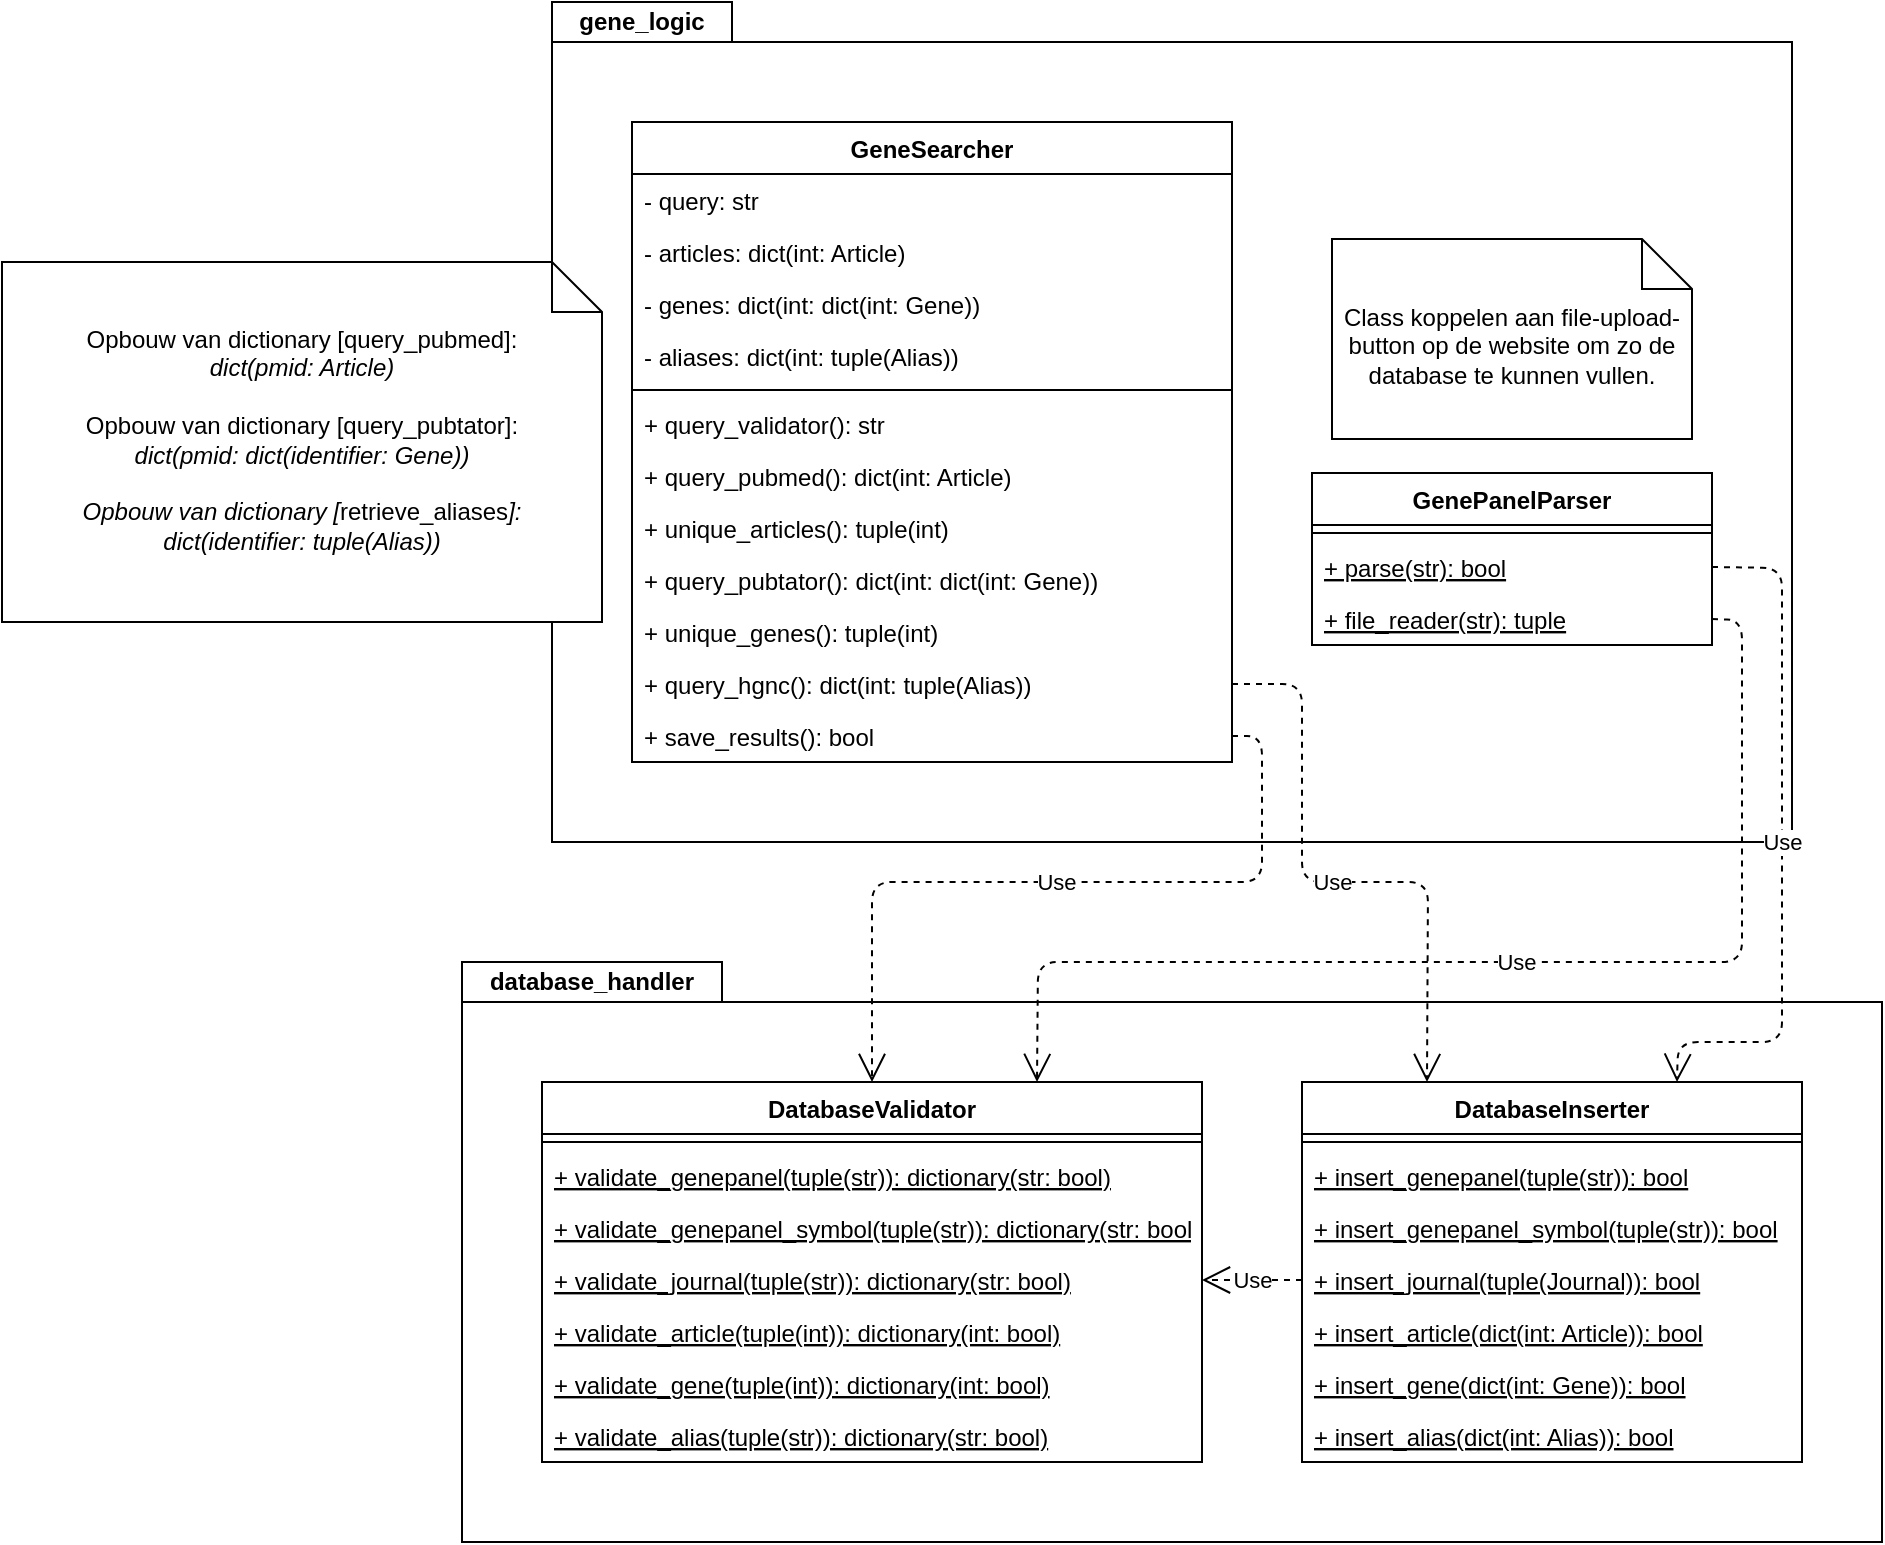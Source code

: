 <mxfile version="14.6.9" type="github">
  <diagram id="1hknxLrhpwc-yV2FEyyy" name="Page-1">
    <mxGraphModel dx="712" dy="397" grid="1" gridSize="10" guides="1" tooltips="1" connect="1" arrows="1" fold="1" page="1" pageScale="1" pageWidth="4681" pageHeight="3300" math="0" shadow="0">
      <root>
        <mxCell id="0" />
        <mxCell id="1" parent="0" />
        <mxCell id="To9p0tpYOEMSc6cLuSkY-48" value="" style="group" parent="1" vertex="1" connectable="0">
          <mxGeometry x="430" y="700" width="710" height="290" as="geometry" />
        </mxCell>
        <mxCell id="To9p0tpYOEMSc6cLuSkY-25" value="" style="shape=folder;fontStyle=1;spacingTop=10;tabWidth=130;tabHeight=20;tabPosition=left;html=1;" parent="To9p0tpYOEMSc6cLuSkY-48" vertex="1">
          <mxGeometry width="710" height="290" as="geometry" />
        </mxCell>
        <mxCell id="To9p0tpYOEMSc6cLuSkY-26" value="DatabaseValidator" style="swimlane;fontStyle=1;align=center;verticalAlign=top;childLayout=stackLayout;horizontal=1;startSize=26;horizontalStack=0;resizeParent=1;resizeParentMax=0;resizeLast=0;collapsible=1;marginBottom=0;" parent="To9p0tpYOEMSc6cLuSkY-48" vertex="1">
          <mxGeometry x="40" y="60" width="330" height="190" as="geometry" />
        </mxCell>
        <mxCell id="To9p0tpYOEMSc6cLuSkY-28" value="" style="line;strokeWidth=1;fillColor=none;align=left;verticalAlign=middle;spacingTop=-1;spacingLeft=3;spacingRight=3;rotatable=0;labelPosition=right;points=[];portConstraint=eastwest;" parent="To9p0tpYOEMSc6cLuSkY-26" vertex="1">
          <mxGeometry y="26" width="330" height="8" as="geometry" />
        </mxCell>
        <mxCell id="To9p0tpYOEMSc6cLuSkY-32" value="+ validate_genepanel(tuple(str)): dictionary(str: bool)" style="text;strokeColor=none;fillColor=none;align=left;verticalAlign=top;spacingLeft=4;spacingRight=4;overflow=hidden;rotatable=0;points=[[0,0.5],[1,0.5]];portConstraint=eastwest;fontStyle=4" parent="To9p0tpYOEMSc6cLuSkY-26" vertex="1">
          <mxGeometry y="34" width="330" height="26" as="geometry" />
        </mxCell>
        <mxCell id="To9p0tpYOEMSc6cLuSkY-33" value="+ validate_genepanel_symbol(tuple(str)): dictionary(str: bool)" style="text;strokeColor=none;fillColor=none;align=left;verticalAlign=top;spacingLeft=4;spacingRight=4;overflow=hidden;rotatable=0;points=[[0,0.5],[1,0.5]];portConstraint=eastwest;fontStyle=4" parent="To9p0tpYOEMSc6cLuSkY-26" vertex="1">
          <mxGeometry y="60" width="330" height="26" as="geometry" />
        </mxCell>
        <mxCell id="To9p0tpYOEMSc6cLuSkY-34" value="+ validate_journal(tuple(str)): dictionary(str: bool)" style="text;strokeColor=none;fillColor=none;align=left;verticalAlign=top;spacingLeft=4;spacingRight=4;overflow=hidden;rotatable=0;points=[[0,0.5],[1,0.5]];portConstraint=eastwest;fontStyle=4" parent="To9p0tpYOEMSc6cLuSkY-26" vertex="1">
          <mxGeometry y="86" width="330" height="26" as="geometry" />
        </mxCell>
        <mxCell id="To9p0tpYOEMSc6cLuSkY-29" value="+ validate_article(tuple(int)): dictionary(int: bool)" style="text;strokeColor=none;fillColor=none;align=left;verticalAlign=top;spacingLeft=4;spacingRight=4;overflow=hidden;rotatable=0;points=[[0,0.5],[1,0.5]];portConstraint=eastwest;fontStyle=4" parent="To9p0tpYOEMSc6cLuSkY-26" vertex="1">
          <mxGeometry y="112" width="330" height="26" as="geometry" />
        </mxCell>
        <mxCell id="To9p0tpYOEMSc6cLuSkY-30" value="+ validate_gene(tuple(int)): dictionary(int: bool)" style="text;strokeColor=none;fillColor=none;align=left;verticalAlign=top;spacingLeft=4;spacingRight=4;overflow=hidden;rotatable=0;points=[[0,0.5],[1,0.5]];portConstraint=eastwest;fontStyle=4" parent="To9p0tpYOEMSc6cLuSkY-26" vertex="1">
          <mxGeometry y="138" width="330" height="26" as="geometry" />
        </mxCell>
        <mxCell id="To9p0tpYOEMSc6cLuSkY-31" value="+ validate_alias(tuple(str)): dictionary(str: bool)" style="text;strokeColor=none;fillColor=none;align=left;verticalAlign=top;spacingLeft=4;spacingRight=4;overflow=hidden;rotatable=0;points=[[0,0.5],[1,0.5]];portConstraint=eastwest;fontStyle=4" parent="To9p0tpYOEMSc6cLuSkY-26" vertex="1">
          <mxGeometry y="164" width="330" height="26" as="geometry" />
        </mxCell>
        <mxCell id="To9p0tpYOEMSc6cLuSkY-35" value="DatabaseInserter" style="swimlane;fontStyle=1;align=center;verticalAlign=top;childLayout=stackLayout;horizontal=1;startSize=26;horizontalStack=0;resizeParent=1;resizeParentMax=0;resizeLast=0;collapsible=1;marginBottom=0;" parent="To9p0tpYOEMSc6cLuSkY-48" vertex="1">
          <mxGeometry x="420" y="60" width="250" height="190" as="geometry" />
        </mxCell>
        <mxCell id="To9p0tpYOEMSc6cLuSkY-37" value="" style="line;strokeWidth=1;fillColor=none;align=left;verticalAlign=middle;spacingTop=-1;spacingLeft=3;spacingRight=3;rotatable=0;labelPosition=right;points=[];portConstraint=eastwest;" parent="To9p0tpYOEMSc6cLuSkY-35" vertex="1">
          <mxGeometry y="26" width="250" height="8" as="geometry" />
        </mxCell>
        <mxCell id="To9p0tpYOEMSc6cLuSkY-38" value="+ insert_genepanel(tuple(str)): bool" style="text;strokeColor=none;fillColor=none;align=left;verticalAlign=top;spacingLeft=4;spacingRight=4;overflow=hidden;rotatable=0;points=[[0,0.5],[1,0.5]];portConstraint=eastwest;fontStyle=4" parent="To9p0tpYOEMSc6cLuSkY-35" vertex="1">
          <mxGeometry y="34" width="250" height="26" as="geometry" />
        </mxCell>
        <mxCell id="To9p0tpYOEMSc6cLuSkY-39" value="+ insert_genepanel_symbol(tuple(str)): bool" style="text;strokeColor=none;fillColor=none;align=left;verticalAlign=top;spacingLeft=4;spacingRight=4;overflow=hidden;rotatable=0;points=[[0,0.5],[1,0.5]];portConstraint=eastwest;fontStyle=4" parent="To9p0tpYOEMSc6cLuSkY-35" vertex="1">
          <mxGeometry y="60" width="250" height="26" as="geometry" />
        </mxCell>
        <mxCell id="To9p0tpYOEMSc6cLuSkY-41" value="+ insert_journal(tuple(Journal)): bool" style="text;strokeColor=none;fillColor=none;align=left;verticalAlign=top;spacingLeft=4;spacingRight=4;overflow=hidden;rotatable=0;points=[[0,0.5],[1,0.5]];portConstraint=eastwest;fontStyle=4" parent="To9p0tpYOEMSc6cLuSkY-35" vertex="1">
          <mxGeometry y="86" width="250" height="26" as="geometry" />
        </mxCell>
        <mxCell id="To9p0tpYOEMSc6cLuSkY-42" value="+ insert_article(dict(int: Article)): bool" style="text;strokeColor=none;fillColor=none;align=left;verticalAlign=top;spacingLeft=4;spacingRight=4;overflow=hidden;rotatable=0;points=[[0,0.5],[1,0.5]];portConstraint=eastwest;fontStyle=4" parent="To9p0tpYOEMSc6cLuSkY-35" vertex="1">
          <mxGeometry y="112" width="250" height="26" as="geometry" />
        </mxCell>
        <mxCell id="To9p0tpYOEMSc6cLuSkY-43" value="+ insert_gene(dict(int: Gene)): bool" style="text;strokeColor=none;fillColor=none;align=left;verticalAlign=top;spacingLeft=4;spacingRight=4;overflow=hidden;rotatable=0;points=[[0,0.5],[1,0.5]];portConstraint=eastwest;fontStyle=4" parent="To9p0tpYOEMSc6cLuSkY-35" vertex="1">
          <mxGeometry y="138" width="250" height="26" as="geometry" />
        </mxCell>
        <mxCell id="To9p0tpYOEMSc6cLuSkY-44" value="+ insert_alias(dict(int: Alias)): bool" style="text;strokeColor=none;fillColor=none;align=left;verticalAlign=top;spacingLeft=4;spacingRight=4;overflow=hidden;rotatable=0;points=[[0,0.5],[1,0.5]];portConstraint=eastwest;fontStyle=4" parent="To9p0tpYOEMSc6cLuSkY-35" vertex="1">
          <mxGeometry y="164" width="250" height="26" as="geometry" />
        </mxCell>
        <mxCell id="To9p0tpYOEMSc6cLuSkY-46" value="&lt;b&gt;database_handler&lt;/b&gt;" style="text;html=1;strokeColor=none;fillColor=none;align=center;verticalAlign=middle;whiteSpace=wrap;rounded=0;" parent="To9p0tpYOEMSc6cLuSkY-48" vertex="1">
          <mxGeometry width="130" height="20" as="geometry" />
        </mxCell>
        <mxCell id="To9p0tpYOEMSc6cLuSkY-62" value="Use" style="endArrow=open;endSize=12;dashed=1;html=1;exitX=0;exitY=0.5;exitDx=0;exitDy=0;entryX=1;entryY=0.5;entryDx=0;entryDy=0;" parent="To9p0tpYOEMSc6cLuSkY-48" source="To9p0tpYOEMSc6cLuSkY-41" target="To9p0tpYOEMSc6cLuSkY-34" edge="1">
          <mxGeometry width="160" relative="1" as="geometry">
            <mxPoint x="380" y="90" as="sourcePoint" />
            <mxPoint x="540" y="90" as="targetPoint" />
          </mxGeometry>
        </mxCell>
        <mxCell id="To9p0tpYOEMSc6cLuSkY-56" value="" style="group" parent="1" vertex="1" connectable="0">
          <mxGeometry x="475" y="220" width="620" height="420" as="geometry" />
        </mxCell>
        <mxCell id="To9p0tpYOEMSc6cLuSkY-24" value="" style="shape=folder;fontStyle=1;spacingTop=10;tabWidth=90;tabHeight=20;tabPosition=left;html=1;" parent="To9p0tpYOEMSc6cLuSkY-56" vertex="1">
          <mxGeometry width="620" height="420" as="geometry" />
        </mxCell>
        <mxCell id="To9p0tpYOEMSc6cLuSkY-13" value="GeneSearcher" style="swimlane;fontStyle=1;align=center;verticalAlign=top;childLayout=stackLayout;horizontal=1;startSize=26;horizontalStack=0;resizeParent=1;resizeParentMax=0;resizeLast=0;collapsible=1;marginBottom=0;" parent="To9p0tpYOEMSc6cLuSkY-56" vertex="1">
          <mxGeometry x="40" y="60" width="300" height="320" as="geometry" />
        </mxCell>
        <mxCell id="To9p0tpYOEMSc6cLuSkY-49" value="- query: str" style="text;strokeColor=none;fillColor=none;align=left;verticalAlign=top;spacingLeft=4;spacingRight=4;overflow=hidden;rotatable=0;points=[[0,0.5],[1,0.5]];portConstraint=eastwest;" parent="To9p0tpYOEMSc6cLuSkY-13" vertex="1">
          <mxGeometry y="26" width="300" height="26" as="geometry" />
        </mxCell>
        <mxCell id="To9p0tpYOEMSc6cLuSkY-50" value="- articles: dict(int: Article)" style="text;strokeColor=none;fillColor=none;align=left;verticalAlign=top;spacingLeft=4;spacingRight=4;overflow=hidden;rotatable=0;points=[[0,0.5],[1,0.5]];portConstraint=eastwest;" parent="To9p0tpYOEMSc6cLuSkY-13" vertex="1">
          <mxGeometry y="52" width="300" height="26" as="geometry" />
        </mxCell>
        <mxCell id="To9p0tpYOEMSc6cLuSkY-51" value="- genes: dict(int: dict(int: Gene))" style="text;strokeColor=none;fillColor=none;align=left;verticalAlign=top;spacingLeft=4;spacingRight=4;overflow=hidden;rotatable=0;points=[[0,0.5],[1,0.5]];portConstraint=eastwest;" parent="To9p0tpYOEMSc6cLuSkY-13" vertex="1">
          <mxGeometry y="78" width="300" height="26" as="geometry" />
        </mxCell>
        <mxCell id="To9p0tpYOEMSc6cLuSkY-52" value="- aliases: dict(int: tuple(Alias))" style="text;strokeColor=none;fillColor=none;align=left;verticalAlign=top;spacingLeft=4;spacingRight=4;overflow=hidden;rotatable=0;points=[[0,0.5],[1,0.5]];portConstraint=eastwest;" parent="To9p0tpYOEMSc6cLuSkY-13" vertex="1">
          <mxGeometry y="104" width="300" height="26" as="geometry" />
        </mxCell>
        <mxCell id="To9p0tpYOEMSc6cLuSkY-15" value="" style="line;strokeWidth=1;fillColor=none;align=left;verticalAlign=middle;spacingTop=-1;spacingLeft=3;spacingRight=3;rotatable=0;labelPosition=right;points=[];portConstraint=eastwest;" parent="To9p0tpYOEMSc6cLuSkY-13" vertex="1">
          <mxGeometry y="130" width="300" height="8" as="geometry" />
        </mxCell>
        <mxCell id="To9p0tpYOEMSc6cLuSkY-16" value="+ query_validator(): str" style="text;strokeColor=none;fillColor=none;align=left;verticalAlign=top;spacingLeft=4;spacingRight=4;overflow=hidden;rotatable=0;points=[[0,0.5],[1,0.5]];portConstraint=eastwest;fontStyle=0" parent="To9p0tpYOEMSc6cLuSkY-13" vertex="1">
          <mxGeometry y="138" width="300" height="26" as="geometry" />
        </mxCell>
        <mxCell id="To9p0tpYOEMSc6cLuSkY-17" value="+ query_pubmed(): dict(int: Article)" style="text;strokeColor=none;fillColor=none;align=left;verticalAlign=top;spacingLeft=4;spacingRight=4;overflow=hidden;rotatable=0;points=[[0,0.5],[1,0.5]];portConstraint=eastwest;fontStyle=0" parent="To9p0tpYOEMSc6cLuSkY-13" vertex="1">
          <mxGeometry y="164" width="300" height="26" as="geometry" />
        </mxCell>
        <mxCell id="To9p0tpYOEMSc6cLuSkY-20" value="+ unique_articles(): tuple(int)" style="text;strokeColor=none;fillColor=none;align=left;verticalAlign=top;spacingLeft=4;spacingRight=4;overflow=hidden;rotatable=0;points=[[0,0.5],[1,0.5]];portConstraint=eastwest;fontStyle=0" parent="To9p0tpYOEMSc6cLuSkY-13" vertex="1">
          <mxGeometry y="190" width="300" height="26" as="geometry" />
        </mxCell>
        <mxCell id="To9p0tpYOEMSc6cLuSkY-18" value="+ query_pubtator(): dict(int: dict(int: Gene))" style="text;strokeColor=none;fillColor=none;align=left;verticalAlign=top;spacingLeft=4;spacingRight=4;overflow=hidden;rotatable=0;points=[[0,0.5],[1,0.5]];portConstraint=eastwest;fontStyle=0" parent="To9p0tpYOEMSc6cLuSkY-13" vertex="1">
          <mxGeometry y="216" width="300" height="26" as="geometry" />
        </mxCell>
        <mxCell id="To9p0tpYOEMSc6cLuSkY-21" value="+ unique_genes(): tuple(int)" style="text;strokeColor=none;fillColor=none;align=left;verticalAlign=top;spacingLeft=4;spacingRight=4;overflow=hidden;rotatable=0;points=[[0,0.5],[1,0.5]];portConstraint=eastwest;fontStyle=0" parent="To9p0tpYOEMSc6cLuSkY-13" vertex="1">
          <mxGeometry y="242" width="300" height="26" as="geometry" />
        </mxCell>
        <mxCell id="To9p0tpYOEMSc6cLuSkY-22" value="+ query_hgnc(): dict(int: tuple(Alias))" style="text;strokeColor=none;fillColor=none;align=left;verticalAlign=top;spacingLeft=4;spacingRight=4;overflow=hidden;rotatable=0;points=[[0,0.5],[1,0.5]];portConstraint=eastwest;fontStyle=0" parent="To9p0tpYOEMSc6cLuSkY-13" vertex="1">
          <mxGeometry y="268" width="300" height="26" as="geometry" />
        </mxCell>
        <mxCell id="To9p0tpYOEMSc6cLuSkY-53" value="+ save_results(): bool" style="text;strokeColor=none;fillColor=none;align=left;verticalAlign=top;spacingLeft=4;spacingRight=4;overflow=hidden;rotatable=0;points=[[0,0.5],[1,0.5]];portConstraint=eastwest;" parent="To9p0tpYOEMSc6cLuSkY-13" vertex="1">
          <mxGeometry y="294" width="300" height="26" as="geometry" />
        </mxCell>
        <mxCell id="To9p0tpYOEMSc6cLuSkY-47" value="gene_logic" style="text;html=1;strokeColor=none;fillColor=none;align=center;verticalAlign=middle;whiteSpace=wrap;rounded=0;fontStyle=1" parent="To9p0tpYOEMSc6cLuSkY-56" vertex="1">
          <mxGeometry width="90" height="20" as="geometry" />
        </mxCell>
        <mxCell id="To9p0tpYOEMSc6cLuSkY-55" value="" style="group" parent="To9p0tpYOEMSc6cLuSkY-56" vertex="1" connectable="0">
          <mxGeometry x="380" y="118.5" width="200" height="203" as="geometry" />
        </mxCell>
        <mxCell id="To9p0tpYOEMSc6cLuSkY-1" value="GenePanelParser" style="swimlane;fontStyle=1;align=center;verticalAlign=top;childLayout=stackLayout;horizontal=1;startSize=26;horizontalStack=0;resizeParent=1;resizeParentMax=0;resizeLast=0;collapsible=1;marginBottom=0;" parent="To9p0tpYOEMSc6cLuSkY-55" vertex="1">
          <mxGeometry y="117" width="200" height="86" as="geometry" />
        </mxCell>
        <mxCell id="To9p0tpYOEMSc6cLuSkY-3" value="" style="line;strokeWidth=1;fillColor=none;align=left;verticalAlign=middle;spacingTop=-1;spacingLeft=3;spacingRight=3;rotatable=0;labelPosition=right;points=[];portConstraint=eastwest;" parent="To9p0tpYOEMSc6cLuSkY-1" vertex="1">
          <mxGeometry y="26" width="200" height="8" as="geometry" />
        </mxCell>
        <mxCell id="To9p0tpYOEMSc6cLuSkY-4" value="+ parse(str): bool" style="text;strokeColor=none;fillColor=none;align=left;verticalAlign=top;spacingLeft=4;spacingRight=4;overflow=hidden;rotatable=0;points=[[0,0.5],[1,0.5]];portConstraint=eastwest;fontStyle=4" parent="To9p0tpYOEMSc6cLuSkY-1" vertex="1">
          <mxGeometry y="34" width="200" height="26" as="geometry" />
        </mxCell>
        <mxCell id="To9p0tpYOEMSc6cLuSkY-5" value="+ file_reader(str): tuple" style="text;strokeColor=none;fillColor=none;align=left;verticalAlign=top;spacingLeft=4;spacingRight=4;overflow=hidden;rotatable=0;points=[[0,0.5],[1,0.5]];portConstraint=eastwest;fontStyle=4" parent="To9p0tpYOEMSc6cLuSkY-1" vertex="1">
          <mxGeometry y="60" width="200" height="26" as="geometry" />
        </mxCell>
        <mxCell id="To9p0tpYOEMSc6cLuSkY-23" value="&lt;span style=&quot;text-align: left&quot;&gt;Class koppelen aan file-upload-button op de website om zo de database te kunnen vullen.&lt;/span&gt;" style="shape=note2;boundedLbl=1;whiteSpace=wrap;html=1;size=25;verticalAlign=top;align=center;" parent="To9p0tpYOEMSc6cLuSkY-55" vertex="1">
          <mxGeometry x="10" width="180" height="100" as="geometry" />
        </mxCell>
        <mxCell id="To9p0tpYOEMSc6cLuSkY-19" value="Opbouw van dictionary [query_pubmed]:&lt;br&gt;&lt;i&gt;dict(pmid: Article)&lt;/i&gt;&lt;br&gt;&lt;br&gt;Opbouw van dictionary [query_pubtator]:&lt;br&gt;&lt;i&gt;dict(pmid: dict(identifier: Gene))&lt;br&gt;&lt;br&gt;Opbouw van dictionary [&lt;/i&gt;&lt;span style=&quot;text-align: left&quot;&gt;retrieve_aliases&lt;/span&gt;&lt;i&gt;]:&lt;br&gt;dict(identifier: tuple(Alias))&lt;br&gt;&lt;/i&gt;" style="shape=note2;boundedLbl=1;whiteSpace=wrap;html=1;size=25;verticalAlign=top;align=center;" parent="1" vertex="1">
          <mxGeometry x="200" y="350" width="300" height="180" as="geometry" />
        </mxCell>
        <mxCell id="To9p0tpYOEMSc6cLuSkY-58" value="Use" style="endArrow=open;endSize=12;dashed=1;html=1;exitX=1;exitY=0.5;exitDx=0;exitDy=0;entryX=0.5;entryY=0;entryDx=0;entryDy=0;" parent="1" source="To9p0tpYOEMSc6cLuSkY-53" target="To9p0tpYOEMSc6cLuSkY-26" edge="1">
          <mxGeometry width="160" relative="1" as="geometry">
            <mxPoint x="800" y="610" as="sourcePoint" />
            <mxPoint x="960" y="610" as="targetPoint" />
            <Array as="points">
              <mxPoint x="830" y="587" />
              <mxPoint x="830" y="660" />
              <mxPoint x="635" y="660" />
            </Array>
          </mxGeometry>
        </mxCell>
        <mxCell id="To9p0tpYOEMSc6cLuSkY-59" value="Use" style="endArrow=open;endSize=12;dashed=1;html=1;exitX=1;exitY=0.5;exitDx=0;exitDy=0;entryX=0.25;entryY=0;entryDx=0;entryDy=0;" parent="1" source="To9p0tpYOEMSc6cLuSkY-22" target="To9p0tpYOEMSc6cLuSkY-35" edge="1">
          <mxGeometry width="160" relative="1" as="geometry">
            <mxPoint x="780" y="740" as="sourcePoint" />
            <mxPoint x="940" y="740" as="targetPoint" />
            <Array as="points">
              <mxPoint x="850" y="561" />
              <mxPoint x="850" y="660" />
              <mxPoint x="913" y="660" />
            </Array>
          </mxGeometry>
        </mxCell>
        <mxCell id="To9p0tpYOEMSc6cLuSkY-60" value="Use" style="endArrow=open;endSize=12;dashed=1;html=1;exitX=1;exitY=0.5;exitDx=0;exitDy=0;entryX=0.75;entryY=0;entryDx=0;entryDy=0;" parent="1" source="To9p0tpYOEMSc6cLuSkY-5" target="To9p0tpYOEMSc6cLuSkY-26" edge="1">
          <mxGeometry width="160" relative="1" as="geometry">
            <mxPoint x="870" y="640" as="sourcePoint" />
            <mxPoint x="1030" y="640" as="targetPoint" />
            <Array as="points">
              <mxPoint x="1070" y="529" />
              <mxPoint x="1070" y="700" />
              <mxPoint x="718" y="700" />
            </Array>
          </mxGeometry>
        </mxCell>
        <mxCell id="To9p0tpYOEMSc6cLuSkY-61" value="Use" style="endArrow=open;endSize=12;dashed=1;html=1;exitX=1;exitY=0.5;exitDx=0;exitDy=0;entryX=0.75;entryY=0;entryDx=0;entryDy=0;" parent="1" source="To9p0tpYOEMSc6cLuSkY-4" target="To9p0tpYOEMSc6cLuSkY-35" edge="1">
          <mxGeometry width="160" relative="1" as="geometry">
            <mxPoint x="950" y="670" as="sourcePoint" />
            <mxPoint x="1110" y="670" as="targetPoint" />
            <Array as="points">
              <mxPoint x="1090" y="503" />
              <mxPoint x="1090" y="740" />
              <mxPoint x="1038" y="740" />
            </Array>
          </mxGeometry>
        </mxCell>
      </root>
    </mxGraphModel>
  </diagram>
</mxfile>
